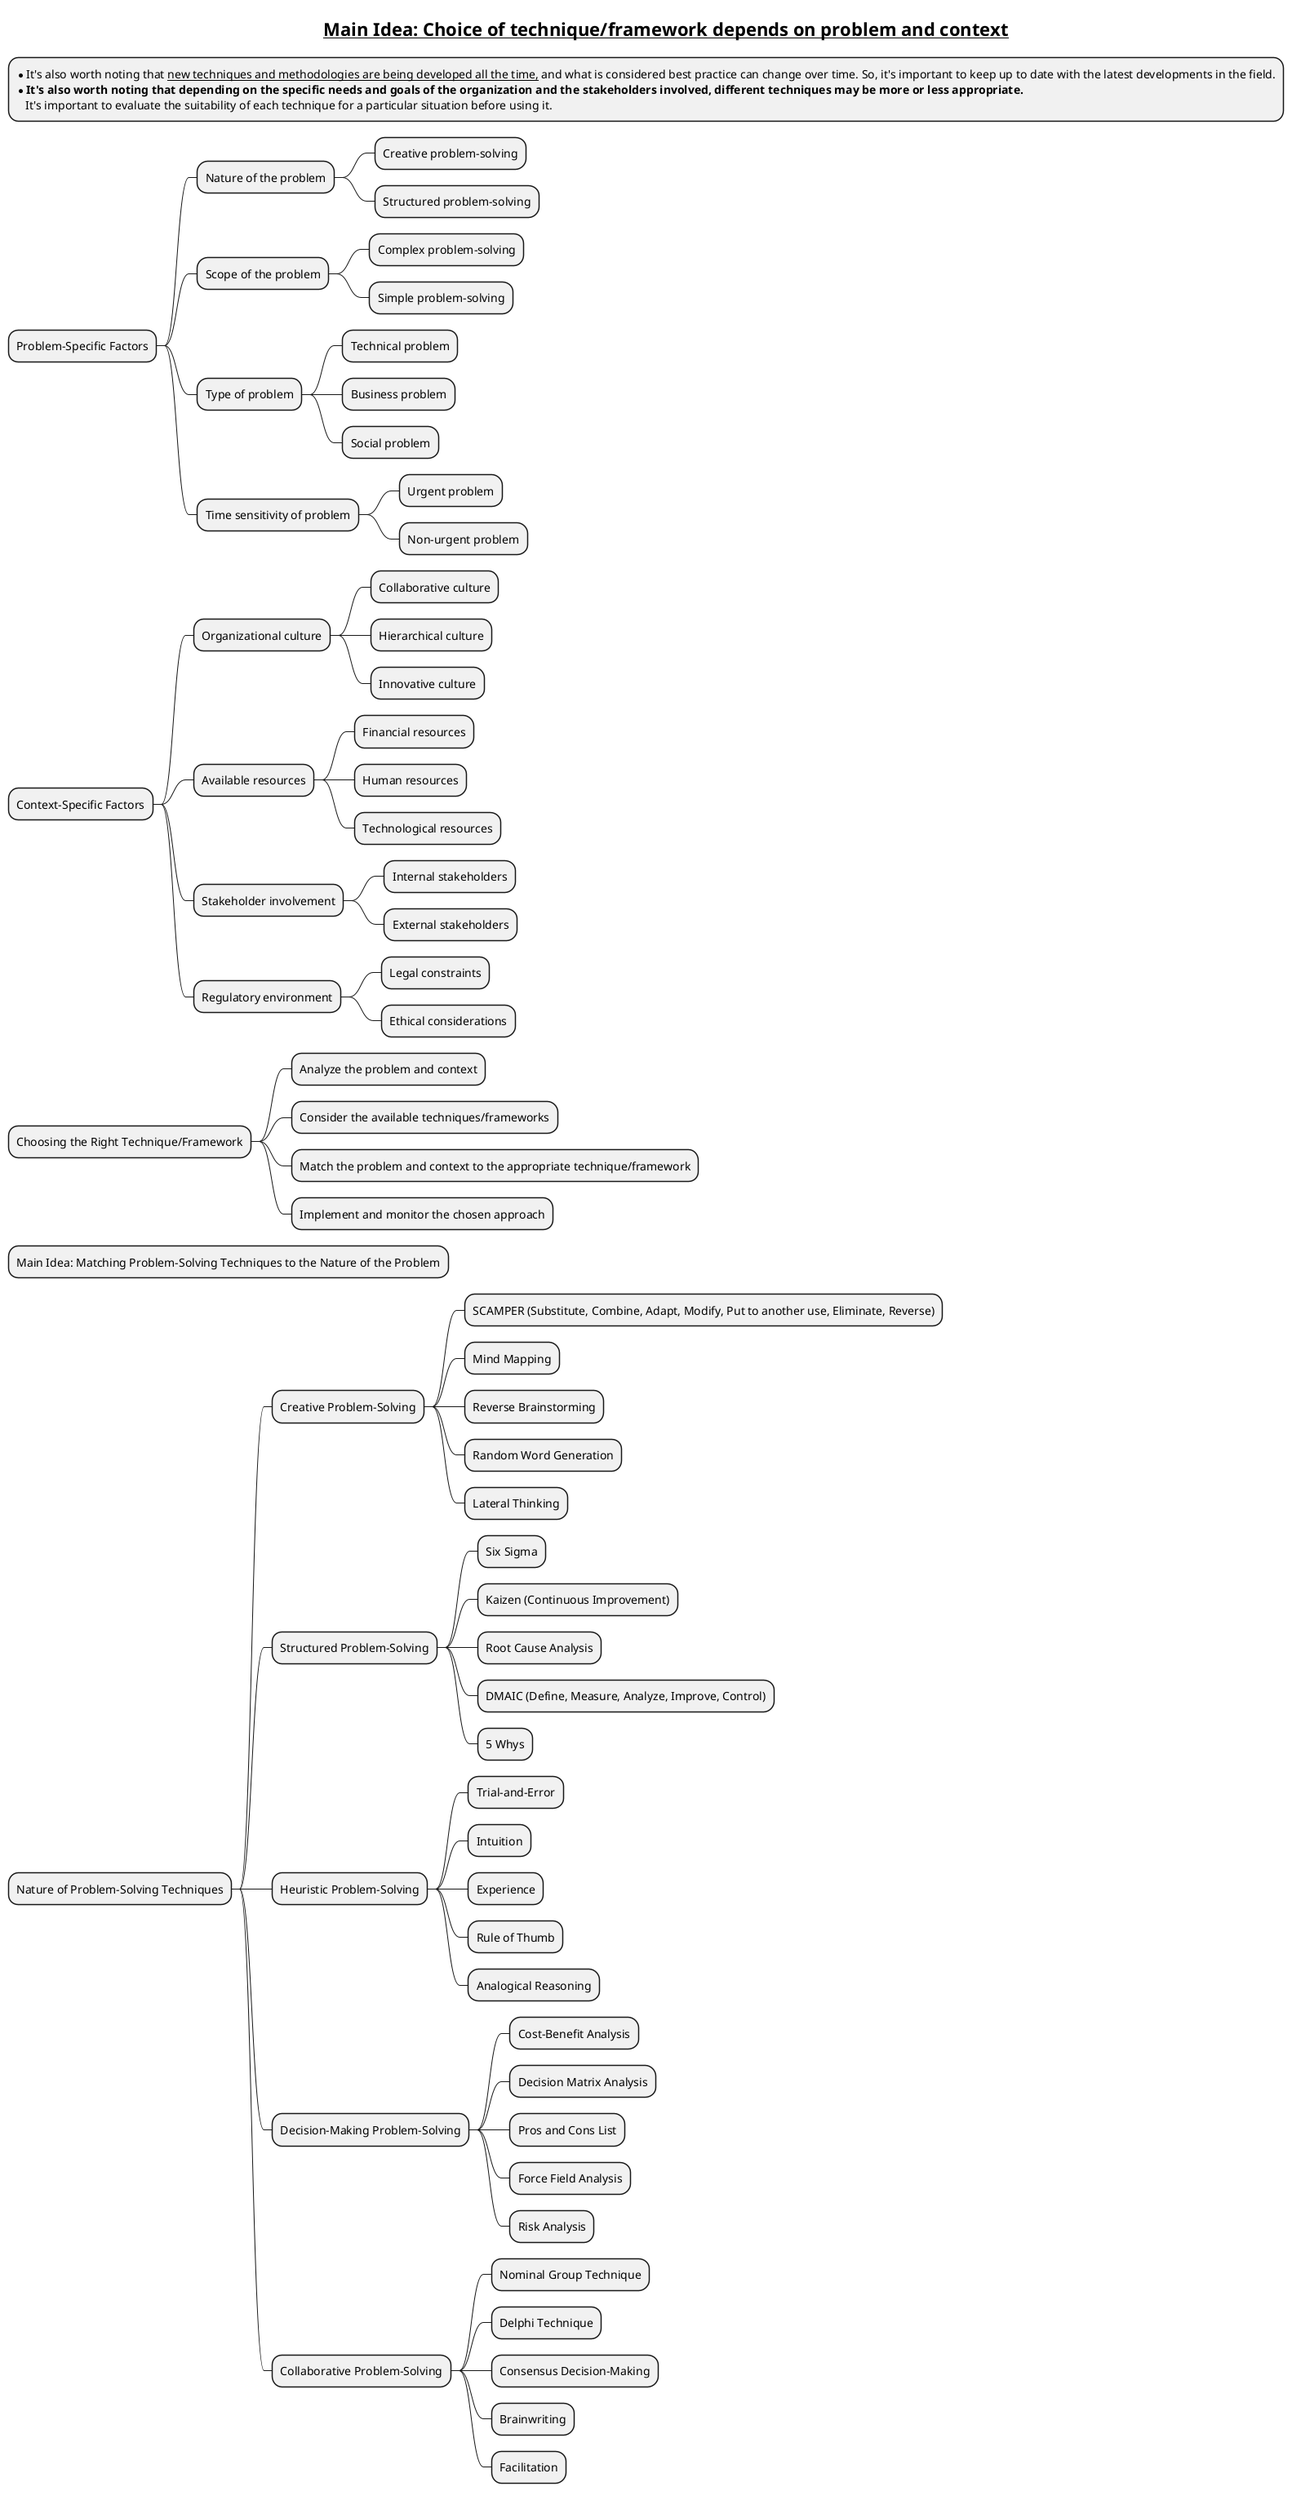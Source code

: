 @startmindmap

*:*It's also worth noting that __new techniques and methodologies are being developed all the time,__ and what is considered best practice can change over time. So, it's important to keep up to date with the latest developments in the field.
* **It's also worth noting that depending on the specific needs and goals of the organization and the stakeholders involved, different techniques may be more or less appropriate.**
   It's important to evaluate the suitability of each technique for a particular situation before using it.;

title =__Main Idea: Choice of technique/framework depends on problem and context__

* Problem-Specific Factors
** Nature of the problem
*** Creative problem-solving
*** Structured problem-solving
** Scope of the problem
*** Complex problem-solving
*** Simple problem-solving
** Type of problem
*** Technical problem
*** Business problem
*** Social problem
** Time sensitivity of problem
*** Urgent problem
*** Non-urgent problem
* Context-Specific Factors
** Organizational culture
*** Collaborative culture
*** Hierarchical culture
*** Innovative culture
** Available resources
*** Financial resources
*** Human resources
*** Technological resources
** Stakeholder involvement
*** Internal stakeholders
*** External stakeholders
** Regulatory environment
*** Legal constraints
*** Ethical considerations
* Choosing the Right Technique/Framework
** Analyze the problem and context
** Consider the available techniques/frameworks
** Match the problem and context to the appropriate technique/framework
** Implement and monitor the chosen approach

* Main Idea: Matching Problem-Solving Techniques to the Nature of the Problem

* Nature of Problem-Solving Techniques
** Creative Problem-Solving
*** SCAMPER (Substitute, Combine, Adapt, Modify, Put to another use, Eliminate, Reverse)
*** Mind Mapping
*** Reverse Brainstorming
*** Random Word Generation
*** Lateral Thinking

** Structured Problem-Solving
*** Six Sigma
*** Kaizen (Continuous Improvement)
*** Root Cause Analysis
*** DMAIC (Define, Measure, Analyze, Improve, Control)
*** 5 Whys

** Heuristic Problem-Solving
*** Trial-and-Error
*** Intuition
*** Experience
*** Rule of Thumb
*** Analogical Reasoning

** Decision-Making Problem-Solving
*** Cost-Benefit Analysis
*** Decision Matrix Analysis
*** Pros and Cons List
*** Force Field Analysis
*** Risk Analysis

** Collaborative Problem-Solving
*** Nominal Group Technique
*** Delphi Technique
*** Consensus Decision-Making
*** Brainwriting
*** Facilitation


@endmindmap
